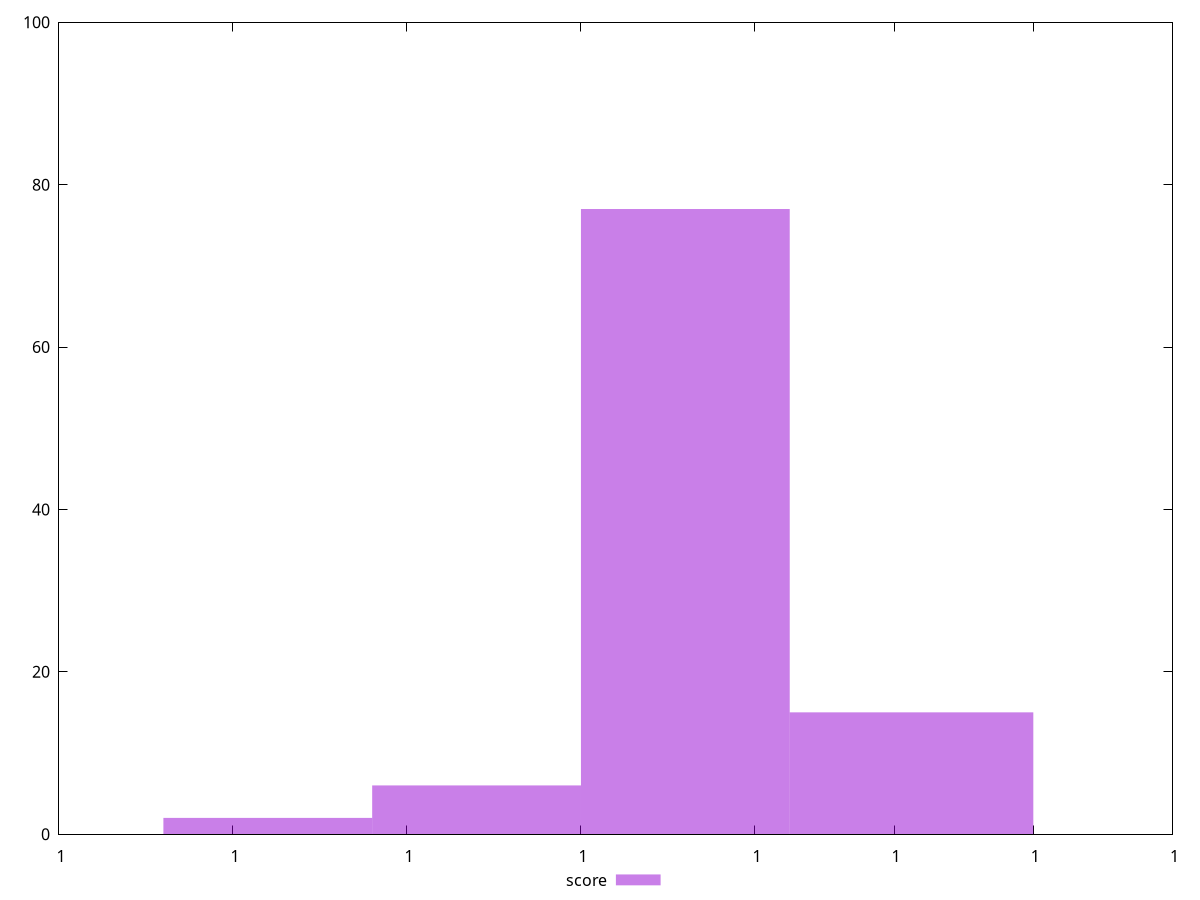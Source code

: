 reset
set terminal svg size 640, 490 enhanced background rgb 'white'
set output "report_00007_2020-12-11T15:55:29.892Z/bootup-time/samples/empty/score/histogram.svg"

$score <<EOF
0.9999999999999996 77
0.9999999999999982 2
1.0000000000000002 15
0.9999999999999989 6
EOF

set key outside below
set boxwidth 7.142739203430955e-16
set yrange [0:100]
set style fill transparent solid 0.5 noborder

plot \
  $score title "score" with boxes, \


reset